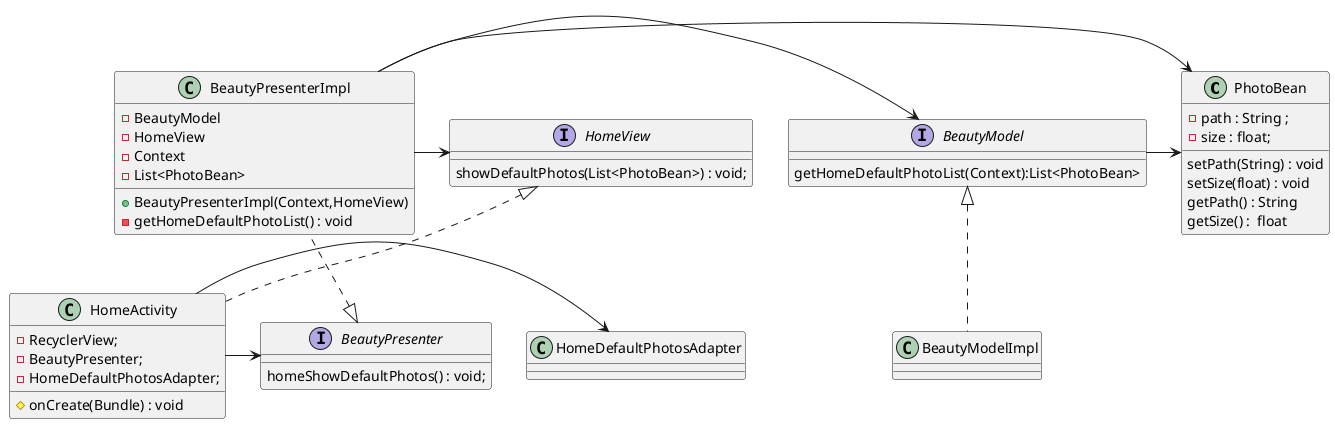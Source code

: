 @startuml

class PhotoBean {
   - path : String ;
   - size : float;

   setPath(String) : void
   setSize(float) : void
   getPath() : String
   getSize() :  float
}

interface BeautyModel {
    getHomeDefaultPhotoList(Context):List<PhotoBean>
}
BeautyModel -> PhotoBean
class BeautyModelImpl implements BeautyModel

interface HomeView {
     showDefaultPhotos(List<PhotoBean>) : void;
}
class HomeActivity implements HomeView
HomeActivity->BeautyPresenter
HomeActivity->HomeDefaultPhotosAdapter

class HomeActivity {
- RecyclerView;
- BeautyPresenter;
- HomeDefaultPhotosAdapter;
# onCreate(Bundle) : void
}

interface BeautyPresenter {
   homeShowDefaultPhotos() : void;
}
class BeautyPresenterImpl implements BeautyPresenter
BeautyPresenterImpl->PhotoBean
BeautyPresenterImpl->HomeView
BeautyPresenterImpl->BeautyModel
class BeautyPresenterImpl{
- BeautyModel
- HomeView
- Context
- List<PhotoBean>

+ BeautyPresenterImpl(Context,HomeView)
- getHomeDefaultPhotoList() : void
}

@enduml